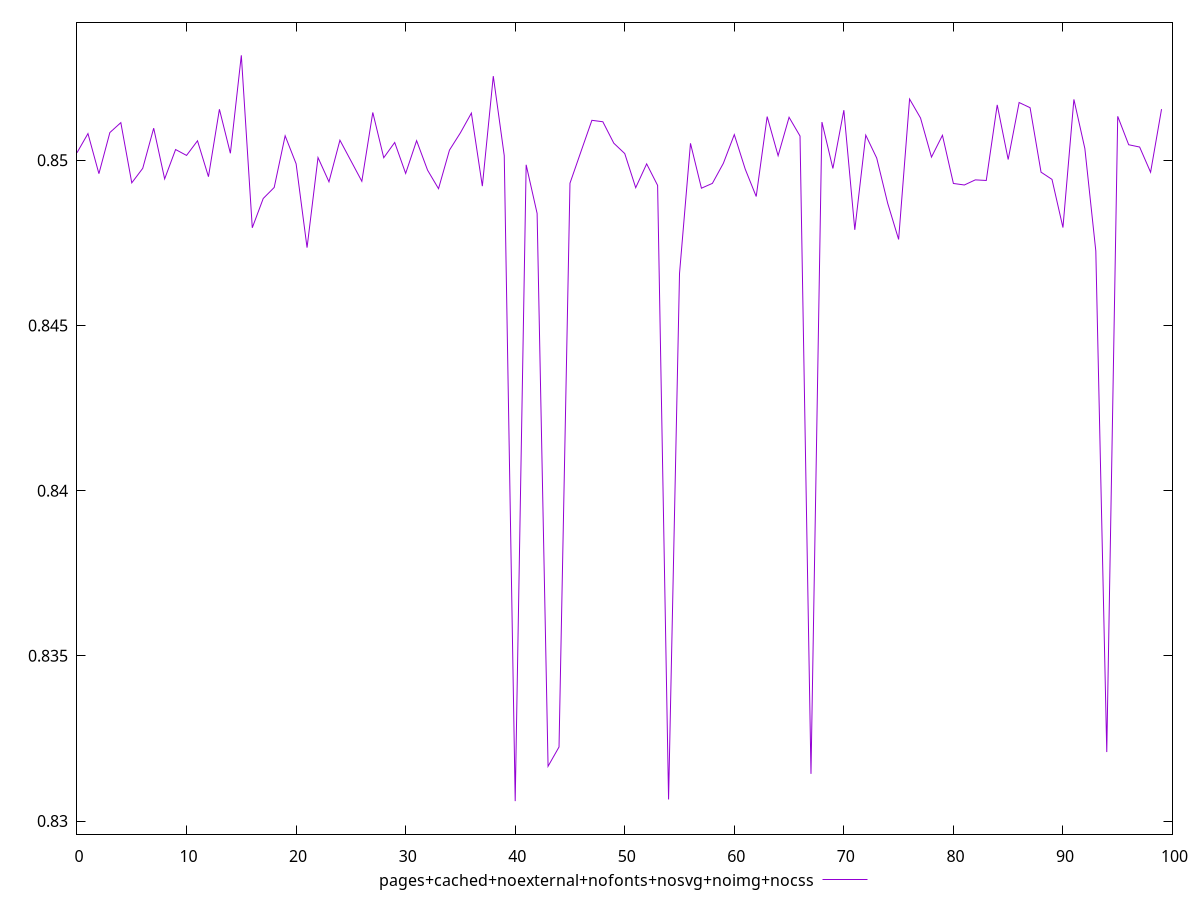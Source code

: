 $_pagesCachedNoexternalNofontsNosvgNoimgNocss <<EOF
0.8502303132462581
0.8508096065105425
0.8495957659771726
0.8508411890793357
0.8511412414006014
0.8493183868284938
0.849757645361332
0.8509730301342218
0.849437722870324
0.8503267436412365
0.8501487724399399
0.850591023287026
0.849504672963247
0.8515455244637071
0.8502130309813496
0.8531784899562067
0.8479584812350952
0.8488455807007407
0.8491786480304363
0.8507423969777629
0.8498959906414536
0.8473571381283789
0.8500831542095141
0.8493497790557422
0.8506091220211309
0.8499882833144383
0.8493657302605045
0.8514489714284205
0.850078924847861
0.8505402721715125
0.8496035150033043
0.850595362428812
0.8497026780631528
0.8491416949546027
0.8503092803926355
0.8508336531195713
0.8514296205195784
0.8492180432768408
0.8525490796039752
0.8501416396132564
0.8306030064744249
0.8498650194613914
0.8483925950707613
0.8316568651168814
0.8322411150130073
0.8493078134428276
0.8502625758183453
0.8512113379723886
0.8511679057268963
0.8505188277626534
0.8502047612063335
0.8491721011420473
0.8498925495351048
0.849241408091271
0.8306525004116432
0.8465760636559472
0.8505146269165763
0.8491566304298929
0.8493021539887129
0.8499083829929726
0.8507786472227956
0.8497315235981963
0.8489055556138685
0.851323865641635
0.8501398970437752
0.8513032109280256
0.8507355778884023
0.8314273643208727
0.8511580834875853
0.8497538307288357
0.8515180100845183
0.8478973636679698
0.8507625751269463
0.8500680491103495
0.8487026211280586
0.8476055196209161
0.8518546718327641
0.8512807718318024
0.8500981192301451
0.8507579133834213
0.8492996153561755
0.8492538003627018
0.8494083175853252
0.849390575435891
0.8516780206922777
0.8500254491983152
0.8517498114137017
0.8515928884459887
0.849641955080142
0.8494229856131876
0.8479652844162635
0.8518444531159606
0.8503566288370231
0.8472561209568561
0.8320882139429205
0.8513321318098905
0.8504720121387223
0.8504024849493577
0.8496390233587762
0.8515492730978027
EOF
set key outside below
set terminal pngcairo
set output "report_00005_2020-11-02T22-26-11.212Z/largest-contentful-paint/pages+cached+noexternal+nofonts+nosvg+noimg+nocss//score.png"
set yrange [0.8296030064744249:0.8541784899562067]
plot $_pagesCachedNoexternalNofontsNosvgNoimgNocss title "pages+cached+noexternal+nofonts+nosvg+noimg+nocss" with line ,